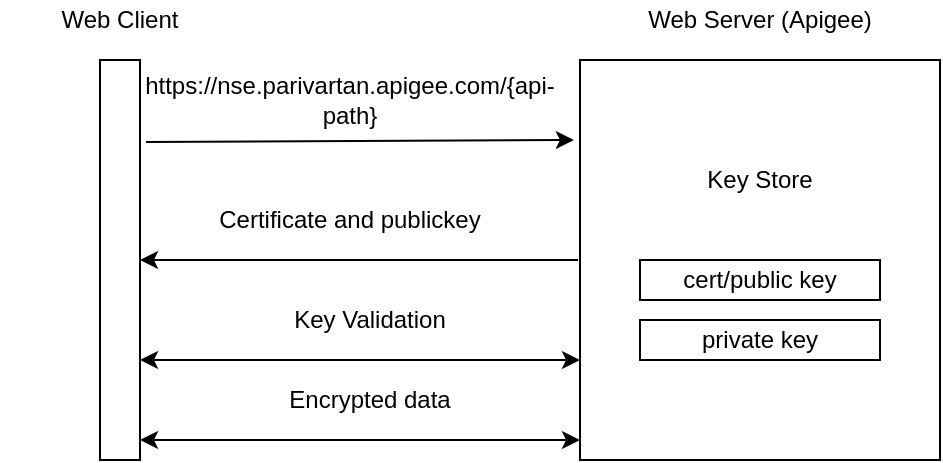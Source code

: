 <mxfile version="13.6.2" type="device"><diagram id="uF3IQ5nCBU6N82nJ4m8P" name="Page-1"><mxGraphModel dx="868" dy="450" grid="1" gridSize="10" guides="1" tooltips="1" connect="1" arrows="1" fold="1" page="1" pageScale="1" pageWidth="850" pageHeight="1100" math="0" shadow="0"><root><mxCell id="0"/><mxCell id="1" parent="0"/><mxCell id="VtRNHWyYqmjvGztk5X49-1" value="" style="rounded=0;whiteSpace=wrap;html=1;" vertex="1" parent="1"><mxGeometry x="220" y="200" width="20" height="200" as="geometry"/></mxCell><mxCell id="VtRNHWyYqmjvGztk5X49-2" value="Web Client" style="text;html=1;strokeColor=none;fillColor=none;align=center;verticalAlign=middle;whiteSpace=wrap;rounded=0;" vertex="1" parent="1"><mxGeometry x="170" y="170" width="120" height="20" as="geometry"/></mxCell><mxCell id="VtRNHWyYqmjvGztk5X49-3" value="" style="rounded=0;whiteSpace=wrap;html=1;" vertex="1" parent="1"><mxGeometry x="460" y="200" width="180" height="200" as="geometry"/></mxCell><mxCell id="VtRNHWyYqmjvGztk5X49-4" value="Web Server (Apigee)" style="text;html=1;strokeColor=none;fillColor=none;align=center;verticalAlign=middle;whiteSpace=wrap;rounded=0;" vertex="1" parent="1"><mxGeometry x="490" y="170" width="120" height="20" as="geometry"/></mxCell><mxCell id="VtRNHWyYqmjvGztk5X49-5" value="Key Store" style="text;html=1;strokeColor=none;fillColor=none;align=center;verticalAlign=middle;whiteSpace=wrap;rounded=0;" vertex="1" parent="1"><mxGeometry x="490" y="250" width="120" height="20" as="geometry"/></mxCell><mxCell id="VtRNHWyYqmjvGztk5X49-6" value="cert/public key" style="rounded=0;whiteSpace=wrap;html=1;" vertex="1" parent="1"><mxGeometry x="490" y="300" width="120" height="20" as="geometry"/></mxCell><mxCell id="VtRNHWyYqmjvGztk5X49-7" value="private key" style="rounded=0;whiteSpace=wrap;html=1;" vertex="1" parent="1"><mxGeometry x="490" y="330" width="120" height="20" as="geometry"/></mxCell><mxCell id="VtRNHWyYqmjvGztk5X49-8" value="" style="endArrow=classic;html=1;exitX=1.15;exitY=0.205;exitDx=0;exitDy=0;exitPerimeter=0;entryX=-0.017;entryY=0.2;entryDx=0;entryDy=0;entryPerimeter=0;" edge="1" parent="1" source="VtRNHWyYqmjvGztk5X49-1" target="VtRNHWyYqmjvGztk5X49-3"><mxGeometry width="50" height="50" relative="1" as="geometry"><mxPoint x="400" y="260" as="sourcePoint"/><mxPoint x="450" y="210" as="targetPoint"/></mxGeometry></mxCell><mxCell id="VtRNHWyYqmjvGztk5X49-9" value="https://nse.parivartan.apigee.com/{api-path}" style="text;html=1;strokeColor=none;fillColor=none;align=center;verticalAlign=middle;whiteSpace=wrap;rounded=0;" vertex="1" parent="1"><mxGeometry x="240" y="210" width="210" height="20" as="geometry"/></mxCell><mxCell id="VtRNHWyYqmjvGztk5X49-10" value="" style="endArrow=classic;html=1;entryX=1;entryY=0.5;entryDx=0;entryDy=0;" edge="1" parent="1" target="VtRNHWyYqmjvGztk5X49-1"><mxGeometry width="50" height="50" relative="1" as="geometry"><mxPoint x="459" y="300" as="sourcePoint"/><mxPoint x="466.94" y="250" as="targetPoint"/><Array as="points"><mxPoint x="350" y="300"/></Array></mxGeometry></mxCell><mxCell id="VtRNHWyYqmjvGztk5X49-11" value="Certificate and publickey" style="text;html=1;strokeColor=none;fillColor=none;align=center;verticalAlign=middle;whiteSpace=wrap;rounded=0;" vertex="1" parent="1"><mxGeometry x="240" y="270" width="210" height="20" as="geometry"/></mxCell><mxCell id="VtRNHWyYqmjvGztk5X49-13" value="" style="endArrow=classic;startArrow=classic;html=1;exitX=1;exitY=0.75;exitDx=0;exitDy=0;entryX=0;entryY=0.75;entryDx=0;entryDy=0;" edge="1" parent="1" source="VtRNHWyYqmjvGztk5X49-1" target="VtRNHWyYqmjvGztk5X49-3"><mxGeometry width="50" height="50" relative="1" as="geometry"><mxPoint x="400" y="260" as="sourcePoint"/><mxPoint x="450" y="210" as="targetPoint"/></mxGeometry></mxCell><mxCell id="VtRNHWyYqmjvGztk5X49-14" value="Key Validation" style="text;html=1;strokeColor=none;fillColor=none;align=center;verticalAlign=middle;whiteSpace=wrap;rounded=0;" vertex="1" parent="1"><mxGeometry x="250" y="320" width="210" height="20" as="geometry"/></mxCell><mxCell id="VtRNHWyYqmjvGztk5X49-15" value="" style="endArrow=classic;startArrow=classic;html=1;exitX=1;exitY=0.75;exitDx=0;exitDy=0;entryX=0;entryY=0.75;entryDx=0;entryDy=0;" edge="1" parent="1"><mxGeometry width="50" height="50" relative="1" as="geometry"><mxPoint x="240" y="390" as="sourcePoint"/><mxPoint x="460" y="390" as="targetPoint"/></mxGeometry></mxCell><mxCell id="VtRNHWyYqmjvGztk5X49-16" value="Encrypted data" style="text;html=1;strokeColor=none;fillColor=none;align=center;verticalAlign=middle;whiteSpace=wrap;rounded=0;" vertex="1" parent="1"><mxGeometry x="250" y="360" width="210" height="20" as="geometry"/></mxCell></root></mxGraphModel></diagram></mxfile>